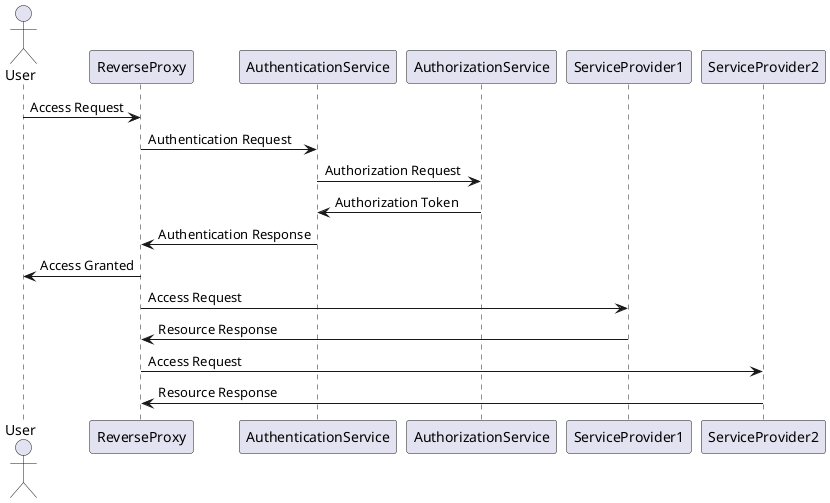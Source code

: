 @startuml
actor User
User -> ReverseProxy: Access Request
ReverseProxy -> AuthenticationService: Authentication Request
AuthenticationService -> AuthorizationService: Authorization Request
AuthorizationService -> AuthenticationService: Authorization Token
AuthenticationService -> ReverseProxy: Authentication Response
ReverseProxy -> User: Access Granted
ReverseProxy -> ServiceProvider1: Access Request
ServiceProvider1 -> ReverseProxy: Resource Response
ReverseProxy -> ServiceProvider2: Access Request
ServiceProvider2 -> ReverseProxy: Resource Response
@enduml